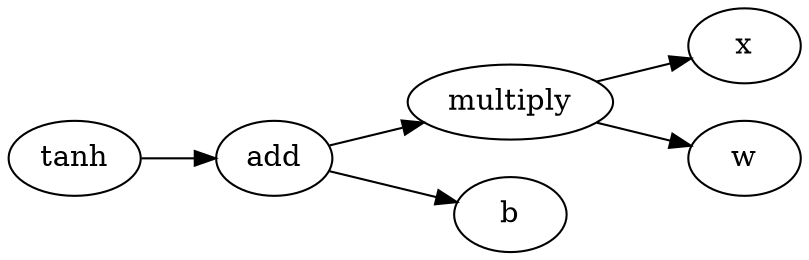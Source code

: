 digraph function4 {
	rankdir=LR
	139896267269008 [label=tanh]
	139896267268432 [label=add]
	139896267269008 -> 139896267268432
	139896266229664 [label=multiply]
	139896267268432 -> 139896266229664
	139899301835984 [label=x]
	139896266229664 -> 139899301835984
	139896287210560 [label=w]
	139896266229664 -> 139896287210560
	139896287207520 [label=b]
	139896267268432 -> 139896287207520
}
